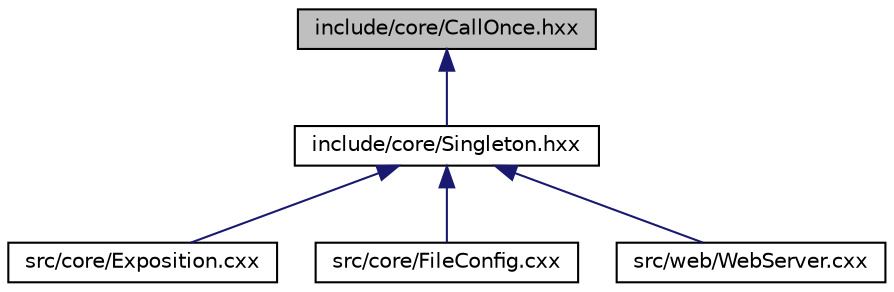 digraph "include/core/CallOnce.hxx"
{
  edge [fontname="Helvetica",fontsize="10",labelfontname="Helvetica",labelfontsize="10"];
  node [fontname="Helvetica",fontsize="10",shape=record];
  Node7 [label="include/core/CallOnce.hxx",height=0.2,width=0.4,color="black", fillcolor="grey75", style="filled", fontcolor="black"];
  Node7 -> Node8 [dir="back",color="midnightblue",fontsize="10",style="solid"];
  Node8 [label="include/core/Singleton.hxx",height=0.2,width=0.4,color="black", fillcolor="white", style="filled",URL="$_singleton_8hxx.html"];
  Node8 -> Node9 [dir="back",color="midnightblue",fontsize="10",style="solid"];
  Node9 [label="src/core/Exposition.cxx",height=0.2,width=0.4,color="black", fillcolor="white", style="filled",URL="$_exposition_8cxx.html"];
  Node8 -> Node10 [dir="back",color="midnightblue",fontsize="10",style="solid"];
  Node10 [label="src/core/FileConfig.cxx",height=0.2,width=0.4,color="black", fillcolor="white", style="filled",URL="$_file_config_8cxx.html"];
  Node8 -> Node11 [dir="back",color="midnightblue",fontsize="10",style="solid"];
  Node11 [label="src/web/WebServer.cxx",height=0.2,width=0.4,color="black", fillcolor="white", style="filled",URL="$_web_server_8cxx.html"];
}
